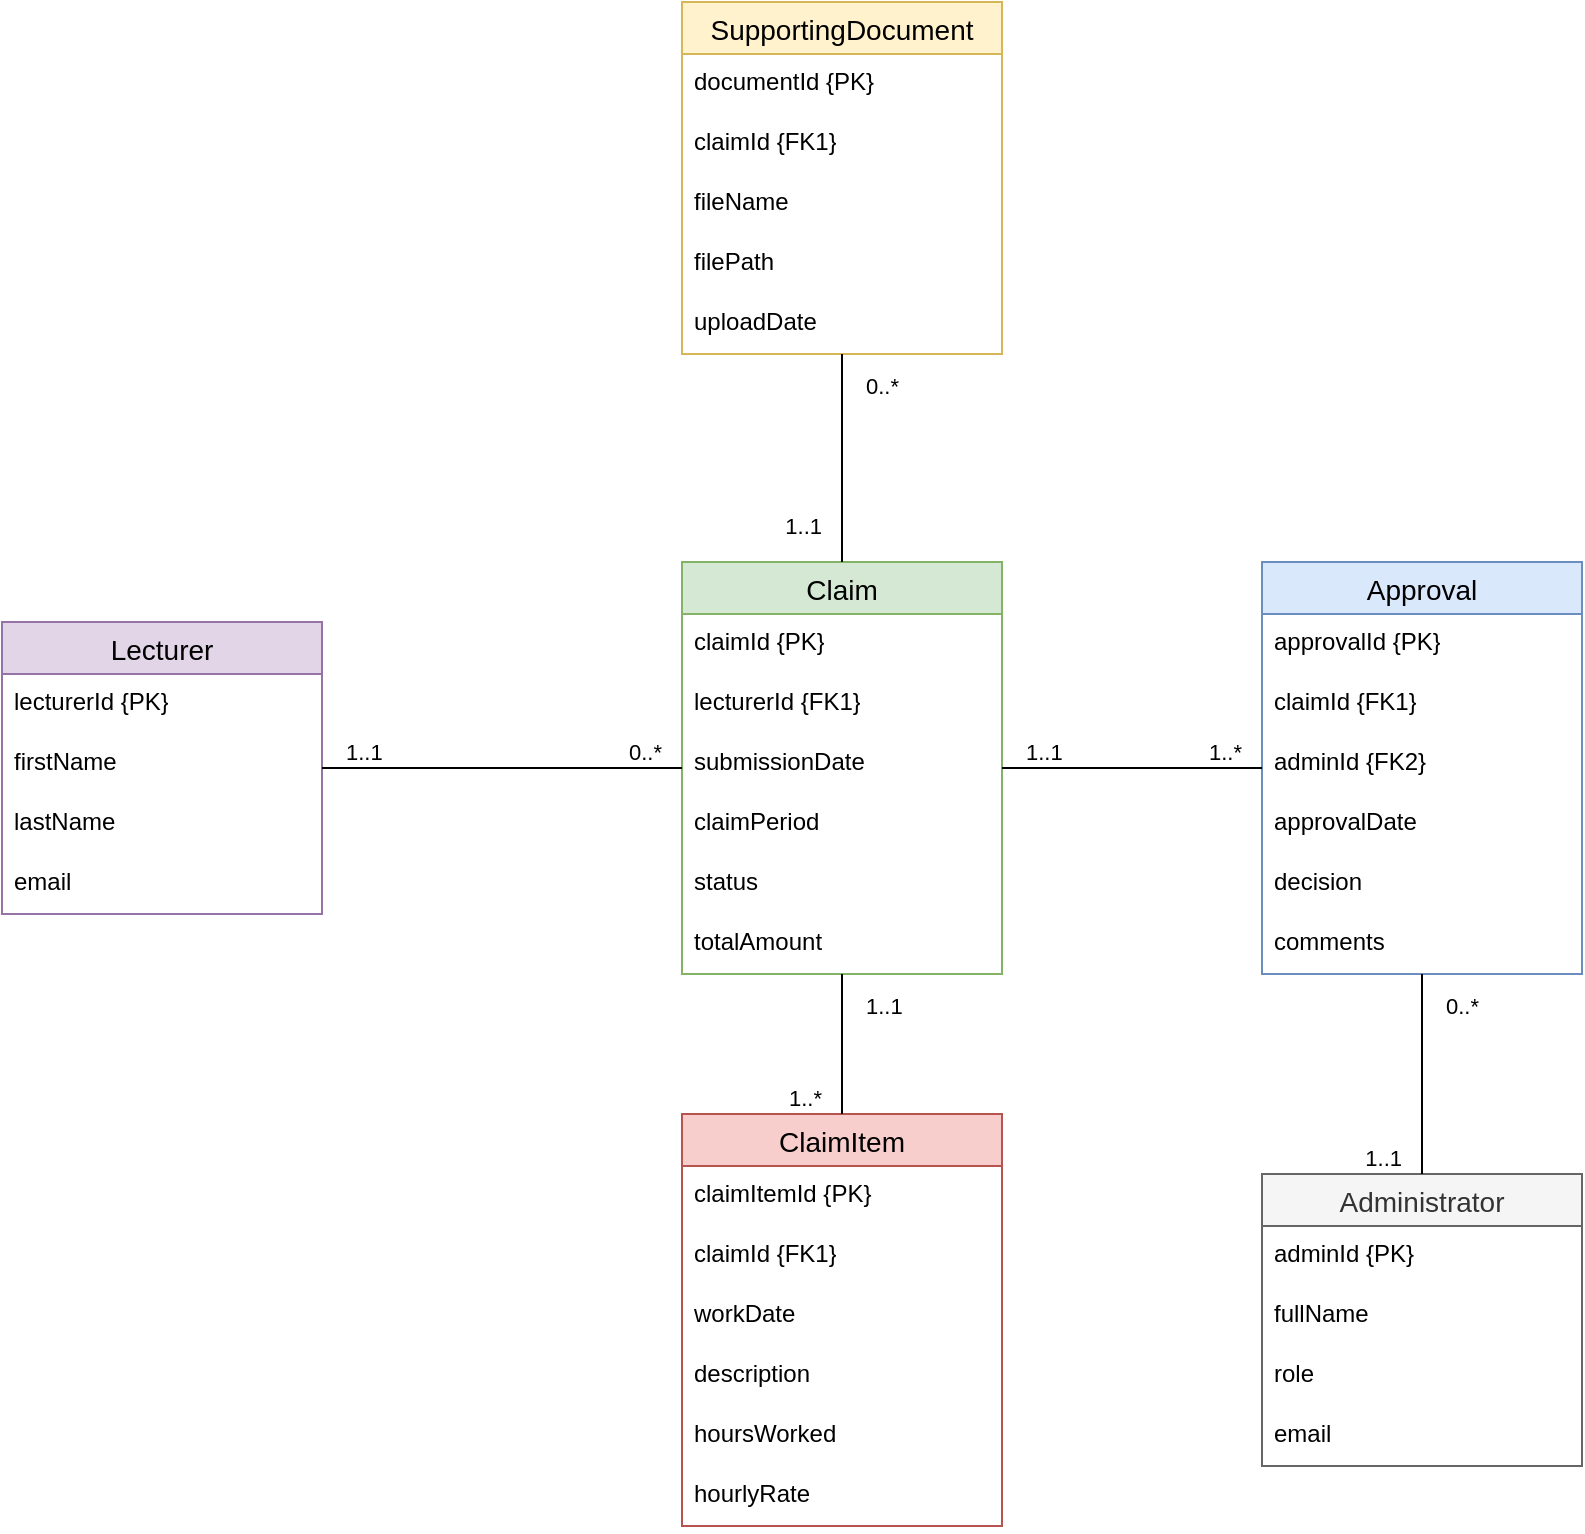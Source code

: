 <mxfile version="27.1.1">
  <diagram name="Page-1" id="pnmilVeWuWTGuj76qB4h">
    <mxGraphModel dx="2026" dy="790" grid="1" gridSize="10" guides="1" tooltips="1" connect="1" arrows="1" fold="1" page="1" pageScale="1" pageWidth="1169" pageHeight="827" math="0" shadow="0">
      <root>
        <mxCell id="0" />
        <mxCell id="1" parent="0" />
        <mxCell id="coDeInHfideOm1IL6gHe-69" value="Lecturer" style="swimlane;fontStyle=0;childLayout=stackLayout;horizontal=1;startSize=26;horizontalStack=0;resizeParent=1;resizeParentMax=0;resizeLast=0;collapsible=1;marginBottom=0;align=center;fontSize=14;fillColor=#e1d5e7;strokeColor=#9673a6;" vertex="1" parent="1">
          <mxGeometry x="190" y="343" width="160" height="146" as="geometry" />
        </mxCell>
        <mxCell id="coDeInHfideOm1IL6gHe-70" value="lecturerId {PK}" style="text;strokeColor=none;fillColor=none;spacingLeft=4;spacingRight=4;overflow=hidden;rotatable=0;points=[[0,0.5],[1,0.5]];portConstraint=eastwest;fontSize=12;whiteSpace=wrap;html=1;" vertex="1" parent="coDeInHfideOm1IL6gHe-69">
          <mxGeometry y="26" width="160" height="30" as="geometry" />
        </mxCell>
        <mxCell id="coDeInHfideOm1IL6gHe-71" value="firstName&amp;nbsp;" style="text;strokeColor=none;fillColor=none;spacingLeft=4;spacingRight=4;overflow=hidden;rotatable=0;points=[[0,0.5],[1,0.5]];portConstraint=eastwest;fontSize=12;whiteSpace=wrap;html=1;" vertex="1" parent="coDeInHfideOm1IL6gHe-69">
          <mxGeometry y="56" width="160" height="30" as="geometry" />
        </mxCell>
        <mxCell id="coDeInHfideOm1IL6gHe-72" value="lastName" style="text;strokeColor=none;fillColor=none;spacingLeft=4;spacingRight=4;overflow=hidden;rotatable=0;points=[[0,0.5],[1,0.5]];portConstraint=eastwest;fontSize=12;whiteSpace=wrap;html=1;" vertex="1" parent="coDeInHfideOm1IL6gHe-69">
          <mxGeometry y="86" width="160" height="30" as="geometry" />
        </mxCell>
        <mxCell id="coDeInHfideOm1IL6gHe-95" value="email" style="text;strokeColor=none;fillColor=none;spacingLeft=4;spacingRight=4;overflow=hidden;rotatable=0;points=[[0,0.5],[1,0.5]];portConstraint=eastwest;fontSize=12;whiteSpace=wrap;html=1;" vertex="1" parent="coDeInHfideOm1IL6gHe-69">
          <mxGeometry y="116" width="160" height="30" as="geometry" />
        </mxCell>
        <mxCell id="coDeInHfideOm1IL6gHe-75" value="Claim" style="swimlane;fontStyle=0;childLayout=stackLayout;horizontal=1;startSize=26;horizontalStack=0;resizeParent=1;resizeParentMax=0;resizeLast=0;collapsible=1;marginBottom=0;align=center;fontSize=14;fillColor=#d5e8d4;strokeColor=#82b366;" vertex="1" parent="1">
          <mxGeometry x="530" y="313" width="160" height="206" as="geometry" />
        </mxCell>
        <mxCell id="coDeInHfideOm1IL6gHe-76" value="claimId {PK}" style="text;strokeColor=none;fillColor=none;spacingLeft=4;spacingRight=4;overflow=hidden;rotatable=0;points=[[0,0.5],[1,0.5]];portConstraint=eastwest;fontSize=12;whiteSpace=wrap;html=1;" vertex="1" parent="coDeInHfideOm1IL6gHe-75">
          <mxGeometry y="26" width="160" height="30" as="geometry" />
        </mxCell>
        <mxCell id="coDeInHfideOm1IL6gHe-77" value="lecturerId {FK1}" style="text;strokeColor=none;fillColor=none;spacingLeft=4;spacingRight=4;overflow=hidden;rotatable=0;points=[[0,0.5],[1,0.5]];portConstraint=eastwest;fontSize=12;whiteSpace=wrap;html=1;" vertex="1" parent="coDeInHfideOm1IL6gHe-75">
          <mxGeometry y="56" width="160" height="30" as="geometry" />
        </mxCell>
        <mxCell id="coDeInHfideOm1IL6gHe-78" value="submissionDate" style="text;strokeColor=none;fillColor=none;spacingLeft=4;spacingRight=4;overflow=hidden;rotatable=0;points=[[0,0.5],[1,0.5]];portConstraint=eastwest;fontSize=12;whiteSpace=wrap;html=1;" vertex="1" parent="coDeInHfideOm1IL6gHe-75">
          <mxGeometry y="86" width="160" height="30" as="geometry" />
        </mxCell>
        <mxCell id="coDeInHfideOm1IL6gHe-96" value="claimPeriod" style="text;strokeColor=none;fillColor=none;spacingLeft=4;spacingRight=4;overflow=hidden;rotatable=0;points=[[0,0.5],[1,0.5]];portConstraint=eastwest;fontSize=12;whiteSpace=wrap;html=1;" vertex="1" parent="coDeInHfideOm1IL6gHe-75">
          <mxGeometry y="116" width="160" height="30" as="geometry" />
        </mxCell>
        <mxCell id="coDeInHfideOm1IL6gHe-97" value="status" style="text;strokeColor=none;fillColor=none;spacingLeft=4;spacingRight=4;overflow=hidden;rotatable=0;points=[[0,0.5],[1,0.5]];portConstraint=eastwest;fontSize=12;whiteSpace=wrap;html=1;" vertex="1" parent="coDeInHfideOm1IL6gHe-75">
          <mxGeometry y="146" width="160" height="30" as="geometry" />
        </mxCell>
        <mxCell id="coDeInHfideOm1IL6gHe-98" value="totalAmount" style="text;strokeColor=none;fillColor=none;spacingLeft=4;spacingRight=4;overflow=hidden;rotatable=0;points=[[0,0.5],[1,0.5]];portConstraint=eastwest;fontSize=12;whiteSpace=wrap;html=1;" vertex="1" parent="coDeInHfideOm1IL6gHe-75">
          <mxGeometry y="176" width="160" height="30" as="geometry" />
        </mxCell>
        <mxCell id="coDeInHfideOm1IL6gHe-79" value="SupportingDocument" style="swimlane;fontStyle=0;childLayout=stackLayout;horizontal=1;startSize=26;horizontalStack=0;resizeParent=1;resizeParentMax=0;resizeLast=0;collapsible=1;marginBottom=0;align=center;fontSize=14;fillColor=#fff2cc;strokeColor=#d6b656;" vertex="1" parent="1">
          <mxGeometry x="530" y="33" width="160" height="176" as="geometry" />
        </mxCell>
        <mxCell id="coDeInHfideOm1IL6gHe-80" value="documentId {PK}" style="text;strokeColor=none;fillColor=none;spacingLeft=4;spacingRight=4;overflow=hidden;rotatable=0;points=[[0,0.5],[1,0.5]];portConstraint=eastwest;fontSize=12;whiteSpace=wrap;html=1;" vertex="1" parent="coDeInHfideOm1IL6gHe-79">
          <mxGeometry y="26" width="160" height="30" as="geometry" />
        </mxCell>
        <mxCell id="coDeInHfideOm1IL6gHe-81" value="claimId {FK1}" style="text;strokeColor=none;fillColor=none;spacingLeft=4;spacingRight=4;overflow=hidden;rotatable=0;points=[[0,0.5],[1,0.5]];portConstraint=eastwest;fontSize=12;whiteSpace=wrap;html=1;" vertex="1" parent="coDeInHfideOm1IL6gHe-79">
          <mxGeometry y="56" width="160" height="30" as="geometry" />
        </mxCell>
        <mxCell id="coDeInHfideOm1IL6gHe-82" value="fileName" style="text;strokeColor=none;fillColor=none;spacingLeft=4;spacingRight=4;overflow=hidden;rotatable=0;points=[[0,0.5],[1,0.5]];portConstraint=eastwest;fontSize=12;whiteSpace=wrap;html=1;" vertex="1" parent="coDeInHfideOm1IL6gHe-79">
          <mxGeometry y="86" width="160" height="30" as="geometry" />
        </mxCell>
        <mxCell id="coDeInHfideOm1IL6gHe-102" value="filePath" style="text;strokeColor=none;fillColor=none;spacingLeft=4;spacingRight=4;overflow=hidden;rotatable=0;points=[[0,0.5],[1,0.5]];portConstraint=eastwest;fontSize=12;whiteSpace=wrap;html=1;" vertex="1" parent="coDeInHfideOm1IL6gHe-79">
          <mxGeometry y="116" width="160" height="30" as="geometry" />
        </mxCell>
        <mxCell id="coDeInHfideOm1IL6gHe-103" value="uploadDate" style="text;strokeColor=none;fillColor=none;spacingLeft=4;spacingRight=4;overflow=hidden;rotatable=0;points=[[0,0.5],[1,0.5]];portConstraint=eastwest;fontSize=12;whiteSpace=wrap;html=1;" vertex="1" parent="coDeInHfideOm1IL6gHe-79">
          <mxGeometry y="146" width="160" height="30" as="geometry" />
        </mxCell>
        <mxCell id="coDeInHfideOm1IL6gHe-83" value="ClaimItem" style="swimlane;fontStyle=0;childLayout=stackLayout;horizontal=1;startSize=26;horizontalStack=0;resizeParent=1;resizeParentMax=0;resizeLast=0;collapsible=1;marginBottom=0;align=center;fontSize=14;fillColor=#f8cecc;strokeColor=#b85450;" vertex="1" parent="1">
          <mxGeometry x="530" y="589" width="160" height="206" as="geometry" />
        </mxCell>
        <mxCell id="coDeInHfideOm1IL6gHe-84" value="claimItemId {PK}" style="text;strokeColor=none;fillColor=none;spacingLeft=4;spacingRight=4;overflow=hidden;rotatable=0;points=[[0,0.5],[1,0.5]];portConstraint=eastwest;fontSize=12;whiteSpace=wrap;html=1;" vertex="1" parent="coDeInHfideOm1IL6gHe-83">
          <mxGeometry y="26" width="160" height="30" as="geometry" />
        </mxCell>
        <mxCell id="coDeInHfideOm1IL6gHe-85" value="claimId {FK1}" style="text;strokeColor=none;fillColor=none;spacingLeft=4;spacingRight=4;overflow=hidden;rotatable=0;points=[[0,0.5],[1,0.5]];portConstraint=eastwest;fontSize=12;whiteSpace=wrap;html=1;" vertex="1" parent="coDeInHfideOm1IL6gHe-83">
          <mxGeometry y="56" width="160" height="30" as="geometry" />
        </mxCell>
        <mxCell id="coDeInHfideOm1IL6gHe-86" value="workDate" style="text;strokeColor=none;fillColor=none;spacingLeft=4;spacingRight=4;overflow=hidden;rotatable=0;points=[[0,0.5],[1,0.5]];portConstraint=eastwest;fontSize=12;whiteSpace=wrap;html=1;" vertex="1" parent="coDeInHfideOm1IL6gHe-83">
          <mxGeometry y="86" width="160" height="30" as="geometry" />
        </mxCell>
        <mxCell id="coDeInHfideOm1IL6gHe-99" value="description" style="text;strokeColor=none;fillColor=none;spacingLeft=4;spacingRight=4;overflow=hidden;rotatable=0;points=[[0,0.5],[1,0.5]];portConstraint=eastwest;fontSize=12;whiteSpace=wrap;html=1;" vertex="1" parent="coDeInHfideOm1IL6gHe-83">
          <mxGeometry y="116" width="160" height="30" as="geometry" />
        </mxCell>
        <mxCell id="coDeInHfideOm1IL6gHe-100" value="hoursWorked" style="text;strokeColor=none;fillColor=none;spacingLeft=4;spacingRight=4;overflow=hidden;rotatable=0;points=[[0,0.5],[1,0.5]];portConstraint=eastwest;fontSize=12;whiteSpace=wrap;html=1;" vertex="1" parent="coDeInHfideOm1IL6gHe-83">
          <mxGeometry y="146" width="160" height="30" as="geometry" />
        </mxCell>
        <mxCell id="coDeInHfideOm1IL6gHe-101" value="hourlyRate" style="text;strokeColor=none;fillColor=none;spacingLeft=4;spacingRight=4;overflow=hidden;rotatable=0;points=[[0,0.5],[1,0.5]];portConstraint=eastwest;fontSize=12;whiteSpace=wrap;html=1;" vertex="1" parent="coDeInHfideOm1IL6gHe-83">
          <mxGeometry y="176" width="160" height="30" as="geometry" />
        </mxCell>
        <mxCell id="coDeInHfideOm1IL6gHe-87" value="Approval" style="swimlane;fontStyle=0;childLayout=stackLayout;horizontal=1;startSize=26;horizontalStack=0;resizeParent=1;resizeParentMax=0;resizeLast=0;collapsible=1;marginBottom=0;align=center;fontSize=14;fillColor=#dae8fc;strokeColor=#6c8ebf;" vertex="1" parent="1">
          <mxGeometry x="820" y="313" width="160" height="206" as="geometry" />
        </mxCell>
        <mxCell id="coDeInHfideOm1IL6gHe-88" value="approvalId {PK}" style="text;strokeColor=none;fillColor=none;spacingLeft=4;spacingRight=4;overflow=hidden;rotatable=0;points=[[0,0.5],[1,0.5]];portConstraint=eastwest;fontSize=12;whiteSpace=wrap;html=1;" vertex="1" parent="coDeInHfideOm1IL6gHe-87">
          <mxGeometry y="26" width="160" height="30" as="geometry" />
        </mxCell>
        <mxCell id="coDeInHfideOm1IL6gHe-89" value="claimId {FK1}" style="text;strokeColor=none;fillColor=none;spacingLeft=4;spacingRight=4;overflow=hidden;rotatable=0;points=[[0,0.5],[1,0.5]];portConstraint=eastwest;fontSize=12;whiteSpace=wrap;html=1;" vertex="1" parent="coDeInHfideOm1IL6gHe-87">
          <mxGeometry y="56" width="160" height="30" as="geometry" />
        </mxCell>
        <mxCell id="coDeInHfideOm1IL6gHe-90" value="adminId {FK2}" style="text;strokeColor=none;fillColor=none;spacingLeft=4;spacingRight=4;overflow=hidden;rotatable=0;points=[[0,0.5],[1,0.5]];portConstraint=eastwest;fontSize=12;whiteSpace=wrap;html=1;" vertex="1" parent="coDeInHfideOm1IL6gHe-87">
          <mxGeometry y="86" width="160" height="30" as="geometry" />
        </mxCell>
        <mxCell id="coDeInHfideOm1IL6gHe-105" value="approvalDate" style="text;strokeColor=none;fillColor=none;spacingLeft=4;spacingRight=4;overflow=hidden;rotatable=0;points=[[0,0.5],[1,0.5]];portConstraint=eastwest;fontSize=12;whiteSpace=wrap;html=1;" vertex="1" parent="coDeInHfideOm1IL6gHe-87">
          <mxGeometry y="116" width="160" height="30" as="geometry" />
        </mxCell>
        <mxCell id="coDeInHfideOm1IL6gHe-106" value="decision" style="text;strokeColor=none;fillColor=none;spacingLeft=4;spacingRight=4;overflow=hidden;rotatable=0;points=[[0,0.5],[1,0.5]];portConstraint=eastwest;fontSize=12;whiteSpace=wrap;html=1;" vertex="1" parent="coDeInHfideOm1IL6gHe-87">
          <mxGeometry y="146" width="160" height="30" as="geometry" />
        </mxCell>
        <mxCell id="coDeInHfideOm1IL6gHe-107" value="comments" style="text;strokeColor=none;fillColor=none;spacingLeft=4;spacingRight=4;overflow=hidden;rotatable=0;points=[[0,0.5],[1,0.5]];portConstraint=eastwest;fontSize=12;whiteSpace=wrap;html=1;" vertex="1" parent="coDeInHfideOm1IL6gHe-87">
          <mxGeometry y="176" width="160" height="30" as="geometry" />
        </mxCell>
        <mxCell id="coDeInHfideOm1IL6gHe-91" value="Administrator" style="swimlane;fontStyle=0;childLayout=stackLayout;horizontal=1;startSize=26;horizontalStack=0;resizeParent=1;resizeParentMax=0;resizeLast=0;collapsible=1;marginBottom=0;align=center;fontSize=14;fillColor=#f5f5f5;strokeColor=#666666;fontColor=#333333;" vertex="1" parent="1">
          <mxGeometry x="820" y="619" width="160" height="146" as="geometry" />
        </mxCell>
        <mxCell id="coDeInHfideOm1IL6gHe-92" value="adminId {PK}" style="text;strokeColor=none;fillColor=none;spacingLeft=4;spacingRight=4;overflow=hidden;rotatable=0;points=[[0,0.5],[1,0.5]];portConstraint=eastwest;fontSize=12;whiteSpace=wrap;html=1;" vertex="1" parent="coDeInHfideOm1IL6gHe-91">
          <mxGeometry y="26" width="160" height="30" as="geometry" />
        </mxCell>
        <mxCell id="coDeInHfideOm1IL6gHe-93" value="fullName" style="text;strokeColor=none;fillColor=none;spacingLeft=4;spacingRight=4;overflow=hidden;rotatable=0;points=[[0,0.5],[1,0.5]];portConstraint=eastwest;fontSize=12;whiteSpace=wrap;html=1;" vertex="1" parent="coDeInHfideOm1IL6gHe-91">
          <mxGeometry y="56" width="160" height="30" as="geometry" />
        </mxCell>
        <mxCell id="coDeInHfideOm1IL6gHe-94" value="role" style="text;strokeColor=none;fillColor=none;spacingLeft=4;spacingRight=4;overflow=hidden;rotatable=0;points=[[0,0.5],[1,0.5]];portConstraint=eastwest;fontSize=12;whiteSpace=wrap;html=1;" vertex="1" parent="coDeInHfideOm1IL6gHe-91">
          <mxGeometry y="86" width="160" height="30" as="geometry" />
        </mxCell>
        <mxCell id="coDeInHfideOm1IL6gHe-104" value="email" style="text;strokeColor=none;fillColor=none;spacingLeft=4;spacingRight=4;overflow=hidden;rotatable=0;points=[[0,0.5],[1,0.5]];portConstraint=eastwest;fontSize=12;whiteSpace=wrap;html=1;" vertex="1" parent="coDeInHfideOm1IL6gHe-91">
          <mxGeometry y="116" width="160" height="30" as="geometry" />
        </mxCell>
        <mxCell id="coDeInHfideOm1IL6gHe-116" value="" style="endArrow=none;html=1;edgeStyle=orthogonalEdgeStyle;rounded=0;" edge="1" parent="1" source="coDeInHfideOm1IL6gHe-69" target="coDeInHfideOm1IL6gHe-75">
          <mxGeometry relative="1" as="geometry">
            <mxPoint x="360" y="413" as="sourcePoint" />
            <mxPoint x="520" y="413" as="targetPoint" />
          </mxGeometry>
        </mxCell>
        <mxCell id="coDeInHfideOm1IL6gHe-117" value="1..1" style="edgeLabel;resizable=0;html=1;align=left;verticalAlign=bottom;" connectable="0" vertex="1" parent="coDeInHfideOm1IL6gHe-116">
          <mxGeometry x="-1" relative="1" as="geometry">
            <mxPoint x="10" as="offset" />
          </mxGeometry>
        </mxCell>
        <mxCell id="coDeInHfideOm1IL6gHe-118" value="0..*" style="edgeLabel;resizable=0;html=1;align=right;verticalAlign=bottom;" connectable="0" vertex="1" parent="coDeInHfideOm1IL6gHe-116">
          <mxGeometry x="1" relative="1" as="geometry">
            <mxPoint x="-10" as="offset" />
          </mxGeometry>
        </mxCell>
        <mxCell id="coDeInHfideOm1IL6gHe-119" value="" style="endArrow=none;html=1;edgeStyle=orthogonalEdgeStyle;rounded=0;" edge="1" parent="1" source="coDeInHfideOm1IL6gHe-79" target="coDeInHfideOm1IL6gHe-75">
          <mxGeometry relative="1" as="geometry">
            <mxPoint x="610" y="273" as="sourcePoint" />
            <mxPoint x="790" y="273" as="targetPoint" />
          </mxGeometry>
        </mxCell>
        <mxCell id="coDeInHfideOm1IL6gHe-120" value="0..*" style="edgeLabel;resizable=0;html=1;align=left;verticalAlign=bottom;" connectable="0" vertex="1" parent="coDeInHfideOm1IL6gHe-119">
          <mxGeometry x="-1" relative="1" as="geometry">
            <mxPoint x="10" y="24" as="offset" />
          </mxGeometry>
        </mxCell>
        <mxCell id="coDeInHfideOm1IL6gHe-121" value="1..1" style="edgeLabel;resizable=0;html=1;align=right;verticalAlign=bottom;" connectable="0" vertex="1" parent="coDeInHfideOm1IL6gHe-119">
          <mxGeometry x="1" relative="1" as="geometry">
            <mxPoint x="-10" y="-10" as="offset" />
          </mxGeometry>
        </mxCell>
        <mxCell id="coDeInHfideOm1IL6gHe-123" value="" style="endArrow=none;html=1;edgeStyle=orthogonalEdgeStyle;rounded=0;" edge="1" parent="1" source="coDeInHfideOm1IL6gHe-75" target="coDeInHfideOm1IL6gHe-87">
          <mxGeometry relative="1" as="geometry">
            <mxPoint x="720" y="303" as="sourcePoint" />
            <mxPoint x="900" y="303" as="targetPoint" />
          </mxGeometry>
        </mxCell>
        <mxCell id="coDeInHfideOm1IL6gHe-124" value="1..1" style="edgeLabel;resizable=0;html=1;align=left;verticalAlign=bottom;" connectable="0" vertex="1" parent="coDeInHfideOm1IL6gHe-123">
          <mxGeometry x="-1" relative="1" as="geometry">
            <mxPoint x="10" as="offset" />
          </mxGeometry>
        </mxCell>
        <mxCell id="coDeInHfideOm1IL6gHe-125" value="1..*" style="edgeLabel;resizable=0;html=1;align=right;verticalAlign=bottom;" connectable="0" vertex="1" parent="coDeInHfideOm1IL6gHe-123">
          <mxGeometry x="1" relative="1" as="geometry">
            <mxPoint x="-10" as="offset" />
          </mxGeometry>
        </mxCell>
        <mxCell id="coDeInHfideOm1IL6gHe-126" value="" style="endArrow=none;html=1;edgeStyle=orthogonalEdgeStyle;rounded=0;" edge="1" parent="1" source="coDeInHfideOm1IL6gHe-87" target="coDeInHfideOm1IL6gHe-91">
          <mxGeometry relative="1" as="geometry">
            <mxPoint x="650" y="633" as="sourcePoint" />
            <mxPoint x="830" y="633" as="targetPoint" />
          </mxGeometry>
        </mxCell>
        <mxCell id="coDeInHfideOm1IL6gHe-127" value="0..*" style="edgeLabel;resizable=0;html=1;align=left;verticalAlign=bottom;" connectable="0" vertex="1" parent="coDeInHfideOm1IL6gHe-126">
          <mxGeometry x="-1" relative="1" as="geometry">
            <mxPoint x="10" y="24" as="offset" />
          </mxGeometry>
        </mxCell>
        <mxCell id="coDeInHfideOm1IL6gHe-128" value="1..1" style="edgeLabel;resizable=0;html=1;align=right;verticalAlign=bottom;" connectable="0" vertex="1" parent="coDeInHfideOm1IL6gHe-126">
          <mxGeometry x="1" relative="1" as="geometry">
            <mxPoint x="-10" as="offset" />
          </mxGeometry>
        </mxCell>
        <mxCell id="coDeInHfideOm1IL6gHe-129" value="" style="endArrow=none;html=1;edgeStyle=orthogonalEdgeStyle;rounded=0;" edge="1" parent="1" source="coDeInHfideOm1IL6gHe-75" target="coDeInHfideOm1IL6gHe-83">
          <mxGeometry relative="1" as="geometry">
            <mxPoint x="730" y="493" as="sourcePoint" />
            <mxPoint x="910" y="493" as="targetPoint" />
          </mxGeometry>
        </mxCell>
        <mxCell id="coDeInHfideOm1IL6gHe-130" value="1..1" style="edgeLabel;resizable=0;html=1;align=left;verticalAlign=bottom;" connectable="0" vertex="1" parent="coDeInHfideOm1IL6gHe-129">
          <mxGeometry x="-1" relative="1" as="geometry">
            <mxPoint x="10" y="24" as="offset" />
          </mxGeometry>
        </mxCell>
        <mxCell id="coDeInHfideOm1IL6gHe-131" value="1..*" style="edgeLabel;resizable=0;html=1;align=right;verticalAlign=bottom;" connectable="0" vertex="1" parent="coDeInHfideOm1IL6gHe-129">
          <mxGeometry x="1" relative="1" as="geometry">
            <mxPoint x="-10" as="offset" />
          </mxGeometry>
        </mxCell>
      </root>
    </mxGraphModel>
  </diagram>
</mxfile>
